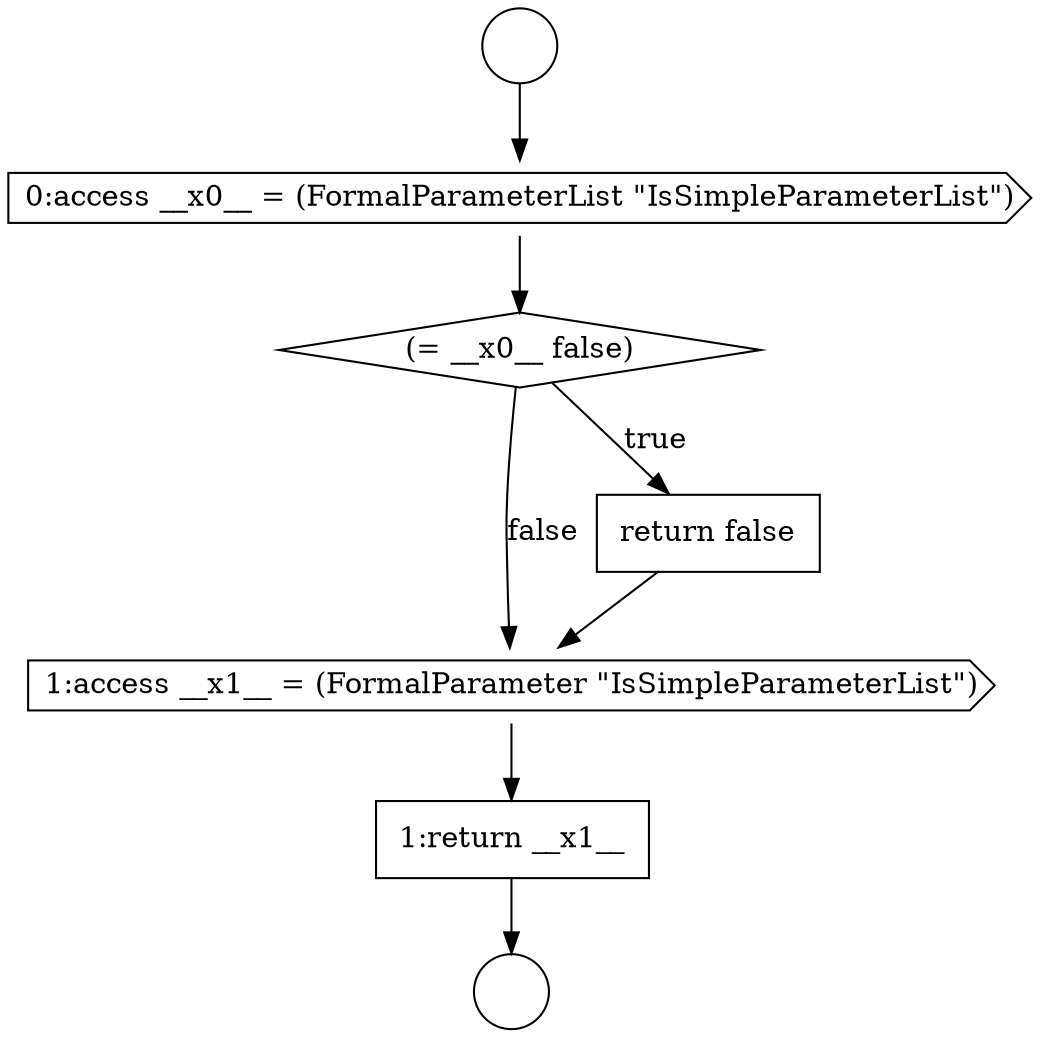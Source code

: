 digraph {
  node7786 [shape=diamond, label=<<font color="black">(= __x0__ false)</font>> color="black" fillcolor="white" style=filled]
  node7789 [shape=none, margin=0, label=<<font color="black">
    <table border="0" cellborder="1" cellspacing="0" cellpadding="10">
      <tr><td align="left">1:return __x1__</td></tr>
    </table>
  </font>> color="black" fillcolor="white" style=filled]
  node7785 [shape=cds, label=<<font color="black">0:access __x0__ = (FormalParameterList &quot;IsSimpleParameterList&quot;)</font>> color="black" fillcolor="white" style=filled]
  node7783 [shape=circle label=" " color="black" fillcolor="white" style=filled]
  node7788 [shape=cds, label=<<font color="black">1:access __x1__ = (FormalParameter &quot;IsSimpleParameterList&quot;)</font>> color="black" fillcolor="white" style=filled]
  node7784 [shape=circle label=" " color="black" fillcolor="white" style=filled]
  node7787 [shape=none, margin=0, label=<<font color="black">
    <table border="0" cellborder="1" cellspacing="0" cellpadding="10">
      <tr><td align="left">return false</td></tr>
    </table>
  </font>> color="black" fillcolor="white" style=filled]
  node7788 -> node7789 [ color="black"]
  node7789 -> node7784 [ color="black"]
  node7785 -> node7786 [ color="black"]
  node7786 -> node7787 [label=<<font color="black">true</font>> color="black"]
  node7786 -> node7788 [label=<<font color="black">false</font>> color="black"]
  node7787 -> node7788 [ color="black"]
  node7783 -> node7785 [ color="black"]
}
